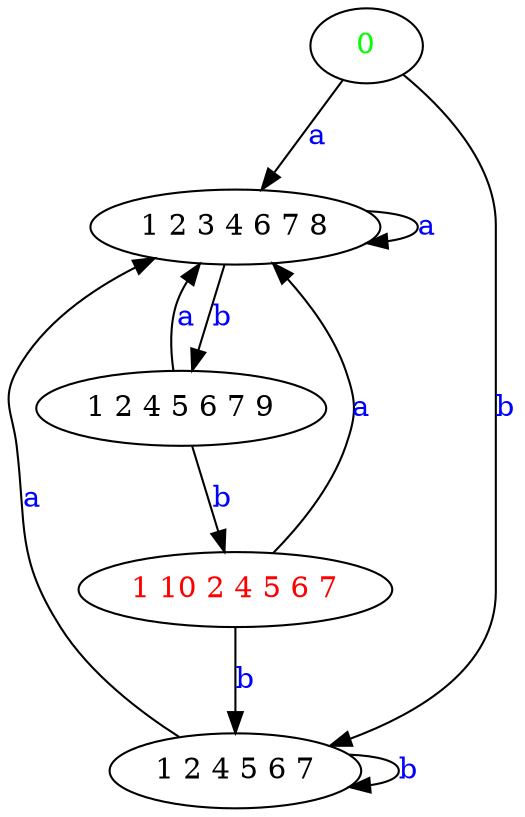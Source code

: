 digraph G {
	"0"->"1 2 3 4 6 7 8"[ label=<<font color="blue">a</font>> ];
	"1 2 4 5 6 7"->"1 2 3 4 6 7 8"[ label=<<font color="blue">a</font>> ];
	"1 2 4 5 6 7"->"1 2 4 5 6 7"[ label=<<font color="blue">b</font>> ];
	"1 2 4 5 6 7 9"->"1 2 3 4 6 7 8"[ label=<<font color="blue">a</font>> ];
	"1 2 4 5 6 7 9"->"1 10 2 4 5 6 7"[ label=<<font color="blue">b</font>> ];
	"0"->"1 2 4 5 6 7"[ label=<<font color="blue">b</font>> ];
	"1 2 3 4 6 7 8"->"1 2 3 4 6 7 8"[ label=<<font color="blue">a</font>> ];
	"1 2 3 4 6 7 8"->"1 2 4 5 6 7 9"[ label=<<font color="blue">b</font>> ];
	"1 10 2 4 5 6 7"->"1 2 3 4 6 7 8"[ label=<<font color="blue">a</font>> ];
	"1 10 2 4 5 6 7"->"1 2 4 5 6 7"[ label=<<font color="blue">b</font>> ];
	"0" [ label=<<font color="green">0</font>> ];
	"1 10 2 4 5 6 7" [ label=<<font color="red">1 10 2 4 5 6 7</font>> ];
	"1 2 3 4 6 7 8";
	"1 2 4 5 6 7 9";
	"1 2 4 5 6 7";

}
